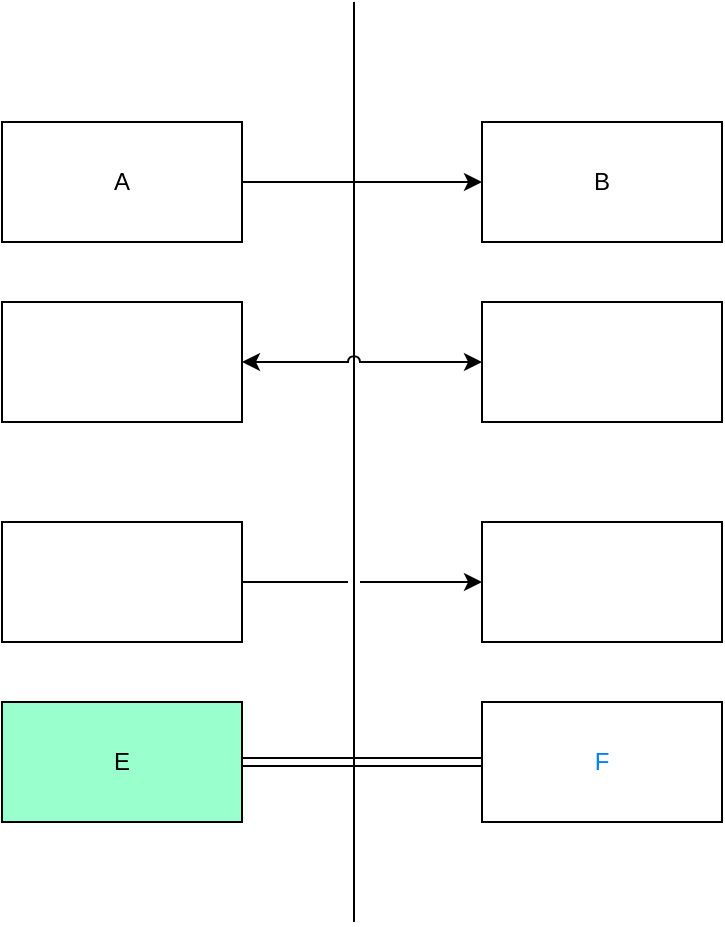<mxfile version="21.3.0" type="device">
  <diagram id="HFX7obNe9fHrtf_4Ax5Q" name="ページ1">
    <mxGraphModel dx="981" dy="518" grid="1" gridSize="10" guides="1" tooltips="1" connect="1" arrows="1" fold="1" page="1" pageScale="1" pageWidth="1654" pageHeight="1169" math="0" shadow="0">
      <root>
        <mxCell id="0" />
        <mxCell id="1" parent="0" />
        <mxCell id="gkMj3nxZAdAaMBzP1wNI-1" value="A" style="rounded=0;whiteSpace=wrap;html=1;" vertex="1" parent="1">
          <mxGeometry x="250" y="160" width="120" height="60" as="geometry" />
        </mxCell>
        <mxCell id="gkMj3nxZAdAaMBzP1wNI-2" value="B" style="rounded=0;whiteSpace=wrap;html=1;" vertex="1" parent="1">
          <mxGeometry x="490" y="160" width="120" height="60" as="geometry" />
        </mxCell>
        <mxCell id="gkMj3nxZAdAaMBzP1wNI-3" value="" style="endArrow=classic;html=1;rounded=0;exitX=1;exitY=0.5;exitDx=0;exitDy=0;entryX=0;entryY=0.5;entryDx=0;entryDy=0;" edge="1" parent="1" source="gkMj3nxZAdAaMBzP1wNI-1" target="gkMj3nxZAdAaMBzP1wNI-2">
          <mxGeometry width="50" height="50" relative="1" as="geometry">
            <mxPoint x="420" y="290" as="sourcePoint" />
            <mxPoint x="470" y="240" as="targetPoint" />
          </mxGeometry>
        </mxCell>
        <mxCell id="gkMj3nxZAdAaMBzP1wNI-4" value="" style="rounded=0;whiteSpace=wrap;html=1;" vertex="1" parent="1">
          <mxGeometry x="250" y="250" width="120" height="60" as="geometry" />
        </mxCell>
        <mxCell id="gkMj3nxZAdAaMBzP1wNI-5" value="" style="rounded=0;whiteSpace=wrap;html=1;" vertex="1" parent="1">
          <mxGeometry x="490" y="250" width="120" height="60" as="geometry" />
        </mxCell>
        <mxCell id="gkMj3nxZAdAaMBzP1wNI-8" value="" style="rounded=0;whiteSpace=wrap;html=1;labelBackgroundColor=#99FFCC;" vertex="1" parent="1">
          <mxGeometry x="250" y="360" width="120" height="60" as="geometry" />
        </mxCell>
        <mxCell id="gkMj3nxZAdAaMBzP1wNI-9" value="" style="rounded=0;whiteSpace=wrap;html=1;" vertex="1" parent="1">
          <mxGeometry x="490" y="360" width="120" height="60" as="geometry" />
        </mxCell>
        <mxCell id="gkMj3nxZAdAaMBzP1wNI-11" value="E" style="rounded=0;whiteSpace=wrap;html=1;labelBackgroundColor=none;fillColor=#99FFCC;" vertex="1" parent="1">
          <mxGeometry x="250" y="450" width="120" height="60" as="geometry" />
        </mxCell>
        <mxCell id="gkMj3nxZAdAaMBzP1wNI-12" value="F" style="rounded=0;whiteSpace=wrap;html=1;fontColor=#007FFF;" vertex="1" parent="1">
          <mxGeometry x="490" y="450" width="120" height="60" as="geometry" />
        </mxCell>
        <mxCell id="gkMj3nxZAdAaMBzP1wNI-14" value="" style="endArrow=none;html=1;rounded=0;" edge="1" parent="1">
          <mxGeometry width="50" height="50" relative="1" as="geometry">
            <mxPoint x="426" y="560" as="sourcePoint" />
            <mxPoint x="426" y="100" as="targetPoint" />
          </mxGeometry>
        </mxCell>
        <mxCell id="gkMj3nxZAdAaMBzP1wNI-7" value="" style="endArrow=classic;startArrow=classic;html=1;rounded=0;entryX=0;entryY=0.5;entryDx=0;entryDy=0;exitX=1;exitY=0.5;exitDx=0;exitDy=0;jumpStyle=arc;" edge="1" parent="1" source="gkMj3nxZAdAaMBzP1wNI-4" target="gkMj3nxZAdAaMBzP1wNI-5">
          <mxGeometry width="50" height="50" relative="1" as="geometry">
            <mxPoint x="390" y="450" as="sourcePoint" />
            <mxPoint x="440" y="400" as="targetPoint" />
          </mxGeometry>
        </mxCell>
        <mxCell id="gkMj3nxZAdAaMBzP1wNI-13" value="" style="endArrow=classic;startArrow=classic;html=1;rounded=0;entryX=0;entryY=0.5;entryDx=0;entryDy=0;exitX=1;exitY=0.5;exitDx=0;exitDy=0;shape=link;" edge="1" parent="1" source="gkMj3nxZAdAaMBzP1wNI-11" target="gkMj3nxZAdAaMBzP1wNI-12">
          <mxGeometry width="50" height="50" relative="1" as="geometry">
            <mxPoint x="390" y="650" as="sourcePoint" />
            <mxPoint x="440" y="600" as="targetPoint" />
          </mxGeometry>
        </mxCell>
        <mxCell id="gkMj3nxZAdAaMBzP1wNI-10" value="" style="endArrow=classic;html=1;rounded=0;exitX=1;exitY=0.5;exitDx=0;exitDy=0;entryX=0;entryY=0.5;entryDx=0;entryDy=0;metaEdit=0;jumpStyle=gap;" edge="1" parent="1" source="gkMj3nxZAdAaMBzP1wNI-8" target="gkMj3nxZAdAaMBzP1wNI-9">
          <mxGeometry width="50" height="50" relative="1" as="geometry">
            <mxPoint x="420" y="490" as="sourcePoint" />
            <mxPoint x="470" y="440" as="targetPoint" />
          </mxGeometry>
        </mxCell>
      </root>
    </mxGraphModel>
  </diagram>
</mxfile>
